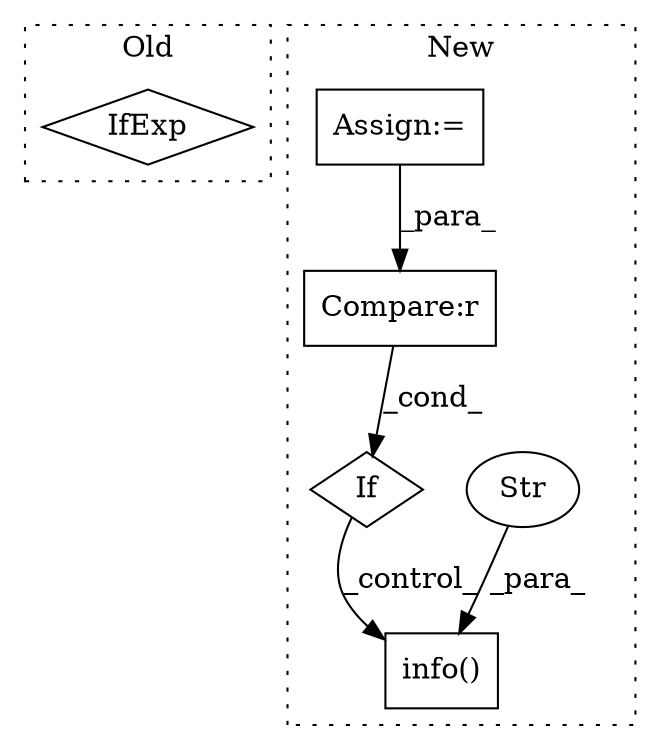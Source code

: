 digraph G {
subgraph cluster0 {
1 [label="IfExp" a="51" s="3996,4058" l="25,6" shape="diamond"];
label = "Old";
style="dotted";
}
subgraph cluster1 {
2 [label="info()" a="75" s="4694,4730" l="12,1" shape="box"];
3 [label="Str" a="66" s="4706" l="24" shape="ellipse"];
4 [label="If" a="96" s="4666" l="3" shape="diamond"];
5 [label="Assign:=" a="68" s="4595" l="3" shape="box"];
6 [label="Compare:r" a="40" s="4669" l="15" shape="box"];
label = "New";
style="dotted";
}
3 -> 2 [label="_para_"];
4 -> 2 [label="_control_"];
5 -> 6 [label="_para_"];
6 -> 4 [label="_cond_"];
}